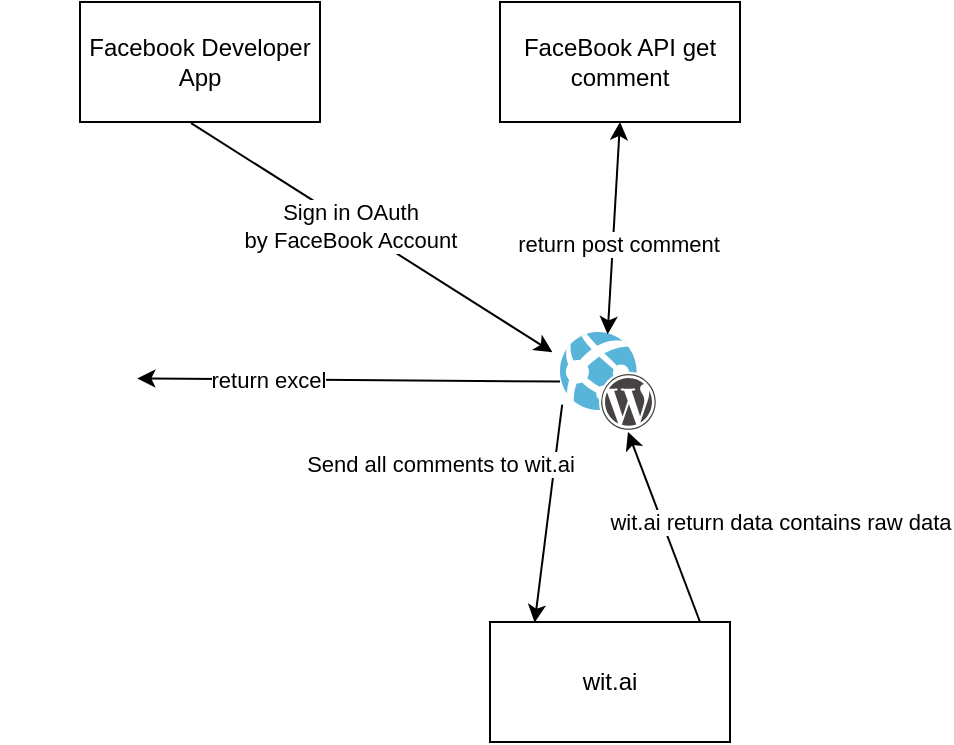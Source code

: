<mxfile version="15.2.7" type="github">
  <diagram id="wJm0tbyQrgy4sERXDvBd" name="Page-1">
    <mxGraphModel dx="981" dy="548" grid="1" gridSize="10" guides="1" tooltips="1" connect="1" arrows="1" fold="1" page="1" pageScale="1" pageWidth="827" pageHeight="1169" math="0" shadow="0">
      <root>
        <mxCell id="0" />
        <mxCell id="1" parent="0" />
        <mxCell id="cnfJAOq977_rUjbDMSEz-4" value="" style="sketch=0;aspect=fixed;html=1;points=[];align=center;image;fontSize=12;image=img/lib/mscae/WebAppWordPress.svg;" vertex="1" parent="1">
          <mxGeometry x="480" y="555" width="49" height="50" as="geometry" />
        </mxCell>
        <mxCell id="cnfJAOq977_rUjbDMSEz-5" value="FaceBook API get comment" style="rounded=0;whiteSpace=wrap;html=1;" vertex="1" parent="1">
          <mxGeometry x="450" y="390" width="120" height="60" as="geometry" />
        </mxCell>
        <mxCell id="cnfJAOq977_rUjbDMSEz-7" value="" style="endArrow=classic;startArrow=classic;html=1;exitX=0.486;exitY=0.023;exitDx=0;exitDy=0;exitPerimeter=0;" edge="1" parent="1" source="cnfJAOq977_rUjbDMSEz-4">
          <mxGeometry width="50" height="50" relative="1" as="geometry">
            <mxPoint x="460" y="500" as="sourcePoint" />
            <mxPoint x="510" y="450" as="targetPoint" />
          </mxGeometry>
        </mxCell>
        <mxCell id="cnfJAOq977_rUjbDMSEz-8" value="return post comment" style="edgeLabel;html=1;align=center;verticalAlign=middle;resizable=0;points=[];" vertex="1" connectable="0" parent="cnfJAOq977_rUjbDMSEz-7">
          <mxGeometry x="-0.141" y="-1" relative="1" as="geometry">
            <mxPoint x="1" as="offset" />
          </mxGeometry>
        </mxCell>
        <mxCell id="cnfJAOq977_rUjbDMSEz-9" value="Facebook Developer App" style="rounded=0;whiteSpace=wrap;html=1;" vertex="1" parent="1">
          <mxGeometry x="240" y="390" width="120" height="60" as="geometry" />
        </mxCell>
        <mxCell id="cnfJAOq977_rUjbDMSEz-10" value="" style="endArrow=classic;html=1;exitX=0.463;exitY=1.01;exitDx=0;exitDy=0;exitPerimeter=0;entryX=-0.077;entryY=0.202;entryDx=0;entryDy=0;entryPerimeter=0;" edge="1" parent="1" source="cnfJAOq977_rUjbDMSEz-9" target="cnfJAOq977_rUjbDMSEz-4">
          <mxGeometry width="50" height="50" relative="1" as="geometry">
            <mxPoint x="310" y="540" as="sourcePoint" />
            <mxPoint x="360" y="490" as="targetPoint" />
          </mxGeometry>
        </mxCell>
        <mxCell id="cnfJAOq977_rUjbDMSEz-11" value="Sign in OAuth&lt;br&gt;by FaceBook Account" style="edgeLabel;html=1;align=center;verticalAlign=middle;resizable=0;points=[];" vertex="1" connectable="0" parent="cnfJAOq977_rUjbDMSEz-10">
          <mxGeometry x="-0.118" y="-1" relative="1" as="geometry">
            <mxPoint as="offset" />
          </mxGeometry>
        </mxCell>
        <mxCell id="cnfJAOq977_rUjbDMSEz-12" value="wit.ai" style="rounded=0;whiteSpace=wrap;html=1;" vertex="1" parent="1">
          <mxGeometry x="445" y="700" width="120" height="60" as="geometry" />
        </mxCell>
        <mxCell id="cnfJAOq977_rUjbDMSEz-13" value="" style="endArrow=classic;html=1;exitX=0.022;exitY=0.726;exitDx=0;exitDy=0;exitPerimeter=0;entryX=0.186;entryY=0.005;entryDx=0;entryDy=0;entryPerimeter=0;" edge="1" parent="1" source="cnfJAOq977_rUjbDMSEz-4" target="cnfJAOq977_rUjbDMSEz-12">
          <mxGeometry width="50" height="50" relative="1" as="geometry">
            <mxPoint x="450" y="650" as="sourcePoint" />
            <mxPoint x="470" y="690" as="targetPoint" />
          </mxGeometry>
        </mxCell>
        <mxCell id="cnfJAOq977_rUjbDMSEz-14" value="Send all comments to wit.ai" style="edgeLabel;html=1;align=center;verticalAlign=middle;resizable=0;points=[];" vertex="1" connectable="0" parent="cnfJAOq977_rUjbDMSEz-13">
          <mxGeometry x="-0.646" relative="1" as="geometry">
            <mxPoint x="-59" y="10" as="offset" />
          </mxGeometry>
        </mxCell>
        <mxCell id="cnfJAOq977_rUjbDMSEz-15" value="" style="endArrow=classic;html=1;" edge="1" parent="1" target="cnfJAOq977_rUjbDMSEz-4">
          <mxGeometry width="50" height="50" relative="1" as="geometry">
            <mxPoint x="550" y="700" as="sourcePoint" />
            <mxPoint x="600" y="650" as="targetPoint" />
          </mxGeometry>
        </mxCell>
        <mxCell id="cnfJAOq977_rUjbDMSEz-16" value="wit.ai return data contains raw data" style="edgeLabel;html=1;align=center;verticalAlign=middle;resizable=0;points=[];" vertex="1" connectable="0" parent="cnfJAOq977_rUjbDMSEz-15">
          <mxGeometry x="0.649" relative="1" as="geometry">
            <mxPoint x="70" y="28" as="offset" />
          </mxGeometry>
        </mxCell>
        <mxCell id="cnfJAOq977_rUjbDMSEz-17" value="" style="shape=image;html=1;verticalAlign=top;verticalLabelPosition=bottom;labelBackgroundColor=#ffffff;imageAspect=0;aspect=fixed;image=https://cdn3.iconfinder.com/data/icons/logos-brands-3/24/logo_brand_brands_logos_excel-128.png" vertex="1" parent="1">
          <mxGeometry x="200" y="535" width="70" height="70" as="geometry" />
        </mxCell>
        <mxCell id="cnfJAOq977_rUjbDMSEz-18" value="" style="endArrow=classic;html=1;entryX=0.981;entryY=0.617;entryDx=0;entryDy=0;entryPerimeter=0;" edge="1" parent="1" source="cnfJAOq977_rUjbDMSEz-4" target="cnfJAOq977_rUjbDMSEz-17">
          <mxGeometry width="50" height="50" relative="1" as="geometry">
            <mxPoint x="360" y="600" as="sourcePoint" />
            <mxPoint x="410" y="550" as="targetPoint" />
          </mxGeometry>
        </mxCell>
        <mxCell id="cnfJAOq977_rUjbDMSEz-19" value="return excel" style="edgeLabel;html=1;align=center;verticalAlign=middle;resizable=0;points=[];" vertex="1" connectable="0" parent="cnfJAOq977_rUjbDMSEz-18">
          <mxGeometry x="0.387" relative="1" as="geometry">
            <mxPoint as="offset" />
          </mxGeometry>
        </mxCell>
      </root>
    </mxGraphModel>
  </diagram>
</mxfile>
